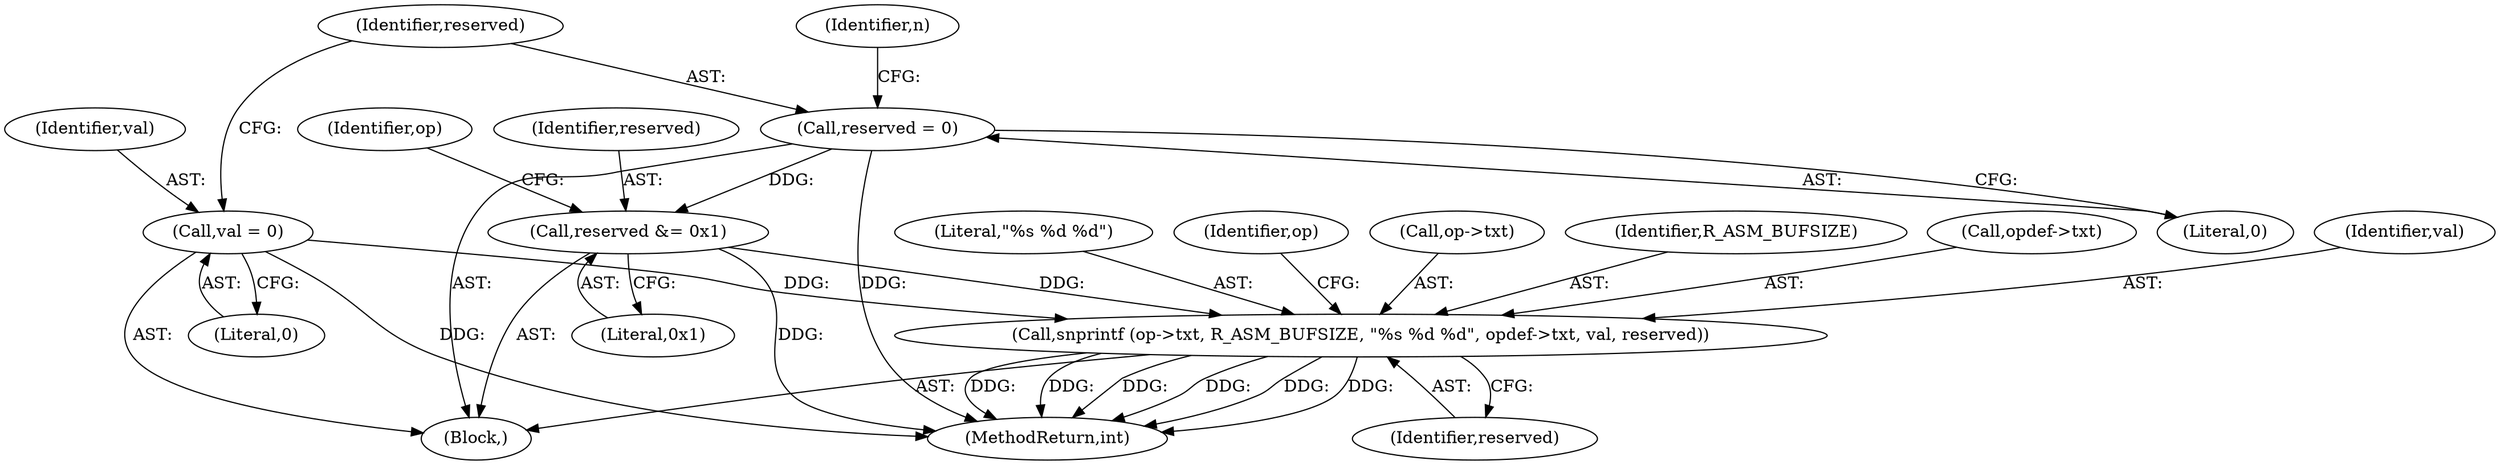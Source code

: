digraph "0_radare2_52b1526443c1f433087928291d1c3d37a5600515@API" {
"1000687" [label="(Call,snprintf (op->txt, R_ASM_BUFSIZE, \"%s %d %d\", opdef->txt, val, reserved))"];
"1000623" [label="(Call,val = 0)"];
"1000684" [label="(Call,reserved &= 0x1)"];
"1000627" [label="(Call,reserved = 0)"];
"1000684" [label="(Call,reserved &= 0x1)"];
"1000688" [label="(Call,op->txt)"];
"1000685" [label="(Identifier,reserved)"];
"1000687" [label="(Call,snprintf (op->txt, R_ASM_BUFSIZE, \"%s %d %d\", opdef->txt, val, reserved))"];
"1001073" [label="(MethodReturn,int)"];
"1000691" [label="(Identifier,R_ASM_BUFSIZE)"];
"1000693" [label="(Call,opdef->txt)"];
"1000696" [label="(Identifier,val)"];
"1000692" [label="(Literal,\"%s %d %d\")"];
"1000629" [label="(Literal,0)"];
"1000689" [label="(Identifier,op)"];
"1000627" [label="(Call,reserved = 0)"];
"1000632" [label="(Identifier,n)"];
"1000621" [label="(Block,)"];
"1000700" [label="(Identifier,op)"];
"1000697" [label="(Identifier,reserved)"];
"1000628" [label="(Identifier,reserved)"];
"1000625" [label="(Literal,0)"];
"1000624" [label="(Identifier,val)"];
"1000686" [label="(Literal,0x1)"];
"1000623" [label="(Call,val = 0)"];
"1000687" -> "1000621"  [label="AST: "];
"1000687" -> "1000697"  [label="CFG: "];
"1000688" -> "1000687"  [label="AST: "];
"1000691" -> "1000687"  [label="AST: "];
"1000692" -> "1000687"  [label="AST: "];
"1000693" -> "1000687"  [label="AST: "];
"1000696" -> "1000687"  [label="AST: "];
"1000697" -> "1000687"  [label="AST: "];
"1000700" -> "1000687"  [label="CFG: "];
"1000687" -> "1001073"  [label="DDG: "];
"1000687" -> "1001073"  [label="DDG: "];
"1000687" -> "1001073"  [label="DDG: "];
"1000687" -> "1001073"  [label="DDG: "];
"1000687" -> "1001073"  [label="DDG: "];
"1000687" -> "1001073"  [label="DDG: "];
"1000623" -> "1000687"  [label="DDG: "];
"1000684" -> "1000687"  [label="DDG: "];
"1000623" -> "1000621"  [label="AST: "];
"1000623" -> "1000625"  [label="CFG: "];
"1000624" -> "1000623"  [label="AST: "];
"1000625" -> "1000623"  [label="AST: "];
"1000628" -> "1000623"  [label="CFG: "];
"1000623" -> "1001073"  [label="DDG: "];
"1000684" -> "1000621"  [label="AST: "];
"1000684" -> "1000686"  [label="CFG: "];
"1000685" -> "1000684"  [label="AST: "];
"1000686" -> "1000684"  [label="AST: "];
"1000689" -> "1000684"  [label="CFG: "];
"1000684" -> "1001073"  [label="DDG: "];
"1000627" -> "1000684"  [label="DDG: "];
"1000627" -> "1000621"  [label="AST: "];
"1000627" -> "1000629"  [label="CFG: "];
"1000628" -> "1000627"  [label="AST: "];
"1000629" -> "1000627"  [label="AST: "];
"1000632" -> "1000627"  [label="CFG: "];
"1000627" -> "1001073"  [label="DDG: "];
}
